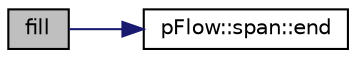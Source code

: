 digraph "fill"
{
 // LATEX_PDF_SIZE
  edge [fontname="Helvetica",fontsize="10",labelfontname="Helvetica",labelfontsize="10"];
  node [fontname="Helvetica",fontsize="10",shape=record];
  rankdir="LR";
  Node1 [label="fill",height=0.2,width=0.4,color="black", fillcolor="grey75", style="filled", fontcolor="black",tooltip=" "];
  Node1 -> Node2 [color="midnightblue",fontsize="10",style="solid",fontname="Helvetica"];
  Node2 [label="pFlow::span::end",height=0.2,width=0.4,color="black", fillcolor="white", style="filled",URL="$classpFlow_1_1span.html#a2107769aec696446c3550981ee371dc4",tooltip="Returns an iterator to one past the end of the span."];
}
